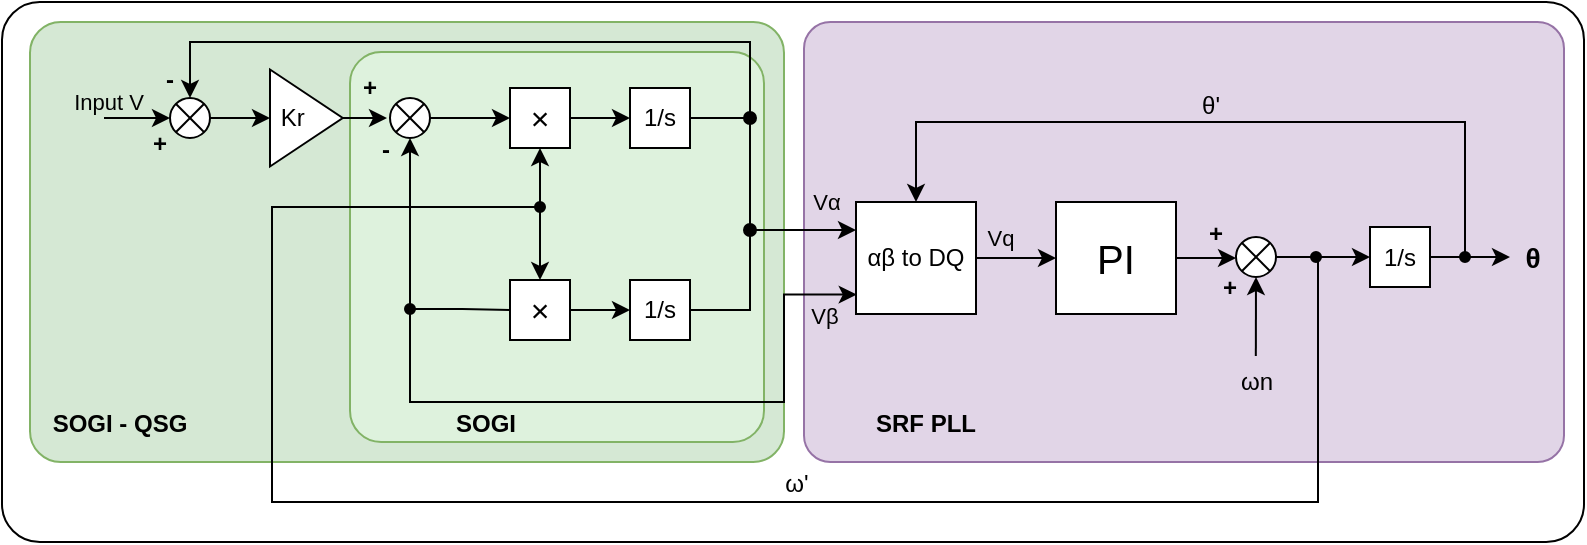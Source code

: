 <mxfile version="26.0.4">
  <diagram name="Page-1" id="UY-ePDJ8zn8wCsXpelpY">
    <mxGraphModel dx="2708" dy="634" grid="1" gridSize="10" guides="1" tooltips="1" connect="1" arrows="1" fold="1" page="1" pageScale="1" pageWidth="827" pageHeight="1169" math="0" shadow="0">
      <root>
        <mxCell id="0" />
        <mxCell id="1" parent="0" />
        <mxCell id="qQRVSBOoOYFu80DwUX75-83" value="" style="rounded=1;whiteSpace=wrap;html=1;arcSize=7;" parent="1" vertex="1">
          <mxGeometry x="-1630" y="570" width="791" height="270" as="geometry" />
        </mxCell>
        <mxCell id="qQRVSBOoOYFu80DwUX75-79" value="" style="rounded=1;whiteSpace=wrap;html=1;fillColor=#e1d5e7;strokeColor=#9673a6;arcSize=6;" parent="1" vertex="1">
          <mxGeometry x="-1229" y="580" width="380" height="220" as="geometry" />
        </mxCell>
        <mxCell id="qQRVSBOoOYFu80DwUX75-77" value="" style="rounded=1;whiteSpace=wrap;html=1;fillColor=#d5e8d4;strokeColor=#82b366;arcSize=7;" parent="1" vertex="1">
          <mxGeometry x="-1616" y="580" width="377" height="220" as="geometry" />
        </mxCell>
        <mxCell id="qQRVSBOoOYFu80DwUX75-76" value="" style="rounded=1;whiteSpace=wrap;html=1;fillColor=#DEF2DD;strokeColor=#82b366;arcSize=8;" parent="1" vertex="1">
          <mxGeometry x="-1456" y="595" width="207" height="195" as="geometry" />
        </mxCell>
        <mxCell id="qQRVSBOoOYFu80DwUX75-2" value="" style="edgeStyle=none;rounded=0;orthogonalLoop=1;jettySize=auto;html=1;" parent="1" source="qQRVSBOoOYFu80DwUX75-6" edge="1">
          <mxGeometry relative="1" as="geometry">
            <mxPoint x="-1496" y="628" as="targetPoint" />
          </mxGeometry>
        </mxCell>
        <mxCell id="qQRVSBOoOYFu80DwUX75-3" style="edgeStyle=none;rounded=0;orthogonalLoop=1;jettySize=auto;html=1;entryX=0;entryY=0.5;entryDx=0;entryDy=0;" parent="1" target="qQRVSBOoOYFu80DwUX75-6" edge="1">
          <mxGeometry relative="1" as="geometry">
            <mxPoint x="-1579" y="628" as="sourcePoint" />
          </mxGeometry>
        </mxCell>
        <mxCell id="qQRVSBOoOYFu80DwUX75-4" value="Input V" style="edgeLabel;html=1;align=center;verticalAlign=middle;resizable=0;points=[];labelBackgroundColor=none;" parent="qQRVSBOoOYFu80DwUX75-3" connectable="0" vertex="1">
          <mxGeometry x="-0.344" relative="1" as="geometry">
            <mxPoint x="-9" y="-8" as="offset" />
          </mxGeometry>
        </mxCell>
        <mxCell id="qQRVSBOoOYFu80DwUX75-6" value="" style="shape=sumEllipse;perimeter=ellipsePerimeter;whiteSpace=wrap;html=1;backgroundOutline=1;" parent="1" vertex="1">
          <mxGeometry x="-1546" y="618" width="20" height="20" as="geometry" />
        </mxCell>
        <mxCell id="qQRVSBOoOYFu80DwUX75-15" style="edgeStyle=orthogonalEdgeStyle;rounded=0;orthogonalLoop=1;jettySize=auto;html=1;exitX=1;exitY=0.5;exitDx=0;exitDy=0;entryX=0;entryY=0.5;entryDx=0;entryDy=0;" parent="1" source="qQRVSBOoOYFu80DwUX75-10" target="qQRVSBOoOYFu80DwUX75-12" edge="1">
          <mxGeometry relative="1" as="geometry" />
        </mxCell>
        <mxCell id="qQRVSBOoOYFu80DwUX75-86" value="Vq" style="edgeLabel;html=1;align=center;verticalAlign=middle;resizable=0;points=[];labelBackgroundColor=none;" parent="qQRVSBOoOYFu80DwUX75-15" vertex="1" connectable="0">
          <mxGeometry x="-0.357" relative="1" as="geometry">
            <mxPoint x="-1" y="-10" as="offset" />
          </mxGeometry>
        </mxCell>
        <mxCell id="qQRVSBOoOYFu80DwUX75-44" style="edgeStyle=orthogonalEdgeStyle;rounded=0;orthogonalLoop=1;jettySize=auto;html=1;entryX=0;entryY=0.25;entryDx=0;entryDy=0;startArrow=oval;startFill=1;" parent="1" target="qQRVSBOoOYFu80DwUX75-10" edge="1">
          <mxGeometry relative="1" as="geometry">
            <mxPoint x="-1256" y="684" as="sourcePoint" />
            <Array as="points">
              <mxPoint x="-1256" y="684" />
            </Array>
          </mxGeometry>
        </mxCell>
        <mxCell id="qQRVSBOoOYFu80DwUX75-87" value="Vα" style="edgeLabel;html=1;align=center;verticalAlign=middle;resizable=0;points=[];labelBackgroundColor=none;" parent="qQRVSBOoOYFu80DwUX75-44" vertex="1" connectable="0">
          <mxGeometry x="0.105" y="-2" relative="1" as="geometry">
            <mxPoint x="8" y="-16" as="offset" />
          </mxGeometry>
        </mxCell>
        <mxCell id="qQRVSBOoOYFu80DwUX75-10" value="αβ to DQ" style="whiteSpace=wrap;html=1;" parent="1" vertex="1">
          <mxGeometry x="-1203" y="670" width="60" height="56" as="geometry" />
        </mxCell>
        <mxCell id="qQRVSBOoOYFu80DwUX75-12" value="&lt;font style=&quot;font-size: 20px;&quot;&gt;PI&lt;/font&gt;" style="whiteSpace=wrap;html=1;" parent="1" vertex="1">
          <mxGeometry x="-1103" y="670" width="60" height="56" as="geometry" />
        </mxCell>
        <mxCell id="qQRVSBOoOYFu80DwUX75-17" style="edgeStyle=orthogonalEdgeStyle;rounded=0;orthogonalLoop=1;jettySize=auto;html=1;exitX=1;exitY=0.5;exitDx=0;exitDy=0;entryX=-0.073;entryY=0.533;entryDx=0;entryDy=0;entryPerimeter=0;" parent="1" source="qQRVSBOoOYFu80DwUX75-16" target="qQRVSBOoOYFu80DwUX75-29" edge="1">
          <mxGeometry relative="1" as="geometry">
            <mxPoint x="-1426" y="628" as="targetPoint" />
          </mxGeometry>
        </mxCell>
        <mxCell id="qQRVSBOoOYFu80DwUX75-16" value="&amp;nbsp;Kr" style="triangle;whiteSpace=wrap;html=1;align=left;labelPosition=center;verticalLabelPosition=middle;verticalAlign=middle;" parent="1" vertex="1">
          <mxGeometry x="-1496" y="603.75" width="36.38" height="48.5" as="geometry" />
        </mxCell>
        <mxCell id="qQRVSBOoOYFu80DwUX75-36" value="" style="edgeStyle=orthogonalEdgeStyle;rounded=0;orthogonalLoop=1;jettySize=auto;html=1;" parent="1" source="qQRVSBOoOYFu80DwUX75-20" target="qQRVSBOoOYFu80DwUX75-24" edge="1">
          <mxGeometry relative="1" as="geometry" />
        </mxCell>
        <mxCell id="qQRVSBOoOYFu80DwUX75-20" value="&lt;font style=&quot;font-size: 16px;&quot;&gt;×&lt;/font&gt;" style="whiteSpace=wrap;html=1;" parent="1" vertex="1">
          <mxGeometry x="-1376" y="613" width="30" height="30" as="geometry" />
        </mxCell>
        <mxCell id="qQRVSBOoOYFu80DwUX75-31" style="edgeStyle=orthogonalEdgeStyle;rounded=0;orthogonalLoop=1;jettySize=auto;html=1;exitX=0.5;exitY=0;exitDx=0;exitDy=0;entryX=0.5;entryY=1;entryDx=0;entryDy=0;startArrow=none;startFill=0;" parent="1" source="qQRVSBOoOYFu80DwUX75-51" target="qQRVSBOoOYFu80DwUX75-20" edge="1">
          <mxGeometry relative="1" as="geometry" />
        </mxCell>
        <mxCell id="qQRVSBOoOYFu80DwUX75-37" value="" style="edgeStyle=orthogonalEdgeStyle;rounded=0;orthogonalLoop=1;jettySize=auto;html=1;" parent="1" source="qQRVSBOoOYFu80DwUX75-21" target="qQRVSBOoOYFu80DwUX75-35" edge="1">
          <mxGeometry relative="1" as="geometry" />
        </mxCell>
        <mxCell id="qQRVSBOoOYFu80DwUX75-21" value="&lt;font style=&quot;font-size: 16px;&quot;&gt;×&lt;/font&gt;" style="whiteSpace=wrap;html=1;" parent="1" vertex="1">
          <mxGeometry x="-1376" y="709" width="30" height="30" as="geometry" />
        </mxCell>
        <mxCell id="qQRVSBOoOYFu80DwUX75-23" value="" style="edgeStyle=orthogonalEdgeStyle;rounded=0;orthogonalLoop=1;jettySize=auto;html=1;exitX=1;exitY=0.5;exitDx=0;exitDy=0;" parent="1" source="qQRVSBOoOYFu80DwUX75-12" target="qQRVSBOoOYFu80DwUX75-11" edge="1">
          <mxGeometry relative="1" as="geometry">
            <mxPoint x="-983" y="698.147" as="targetPoint" />
            <mxPoint x="-1053" y="698.5" as="sourcePoint" />
            <Array as="points">
              <mxPoint x="-1013" y="698.5" />
            </Array>
          </mxGeometry>
        </mxCell>
        <mxCell id="qQRVSBOoOYFu80DwUX75-27" style="edgeStyle=orthogonalEdgeStyle;rounded=0;orthogonalLoop=1;jettySize=auto;html=1;exitX=1;exitY=0.5;exitDx=0;exitDy=0;entryX=0;entryY=0.5;entryDx=0;entryDy=0;" parent="1" source="qQRVSBOoOYFu80DwUX75-47" target="qQRVSBOoOYFu80DwUX75-25" edge="1">
          <mxGeometry relative="1" as="geometry" />
        </mxCell>
        <mxCell id="qQRVSBOoOYFu80DwUX75-33" style="edgeStyle=orthogonalEdgeStyle;rounded=0;orthogonalLoop=1;jettySize=auto;html=1;exitX=0.5;exitY=1;exitDx=0;exitDy=0;entryX=0.5;entryY=1;entryDx=0;entryDy=0;" parent="1" target="qQRVSBOoOYFu80DwUX75-11" edge="1">
          <mxGeometry relative="1" as="geometry">
            <mxPoint x="-1003.083" y="747" as="sourcePoint" />
          </mxGeometry>
        </mxCell>
        <mxCell id="qQRVSBOoOYFu80DwUX75-34" value="ωn" style="edgeLabel;html=1;align=center;verticalAlign=middle;resizable=0;points=[];labelBackgroundColor=none;fontSize=12;" parent="qQRVSBOoOYFu80DwUX75-33" vertex="1" connectable="0">
          <mxGeometry x="-0.903" relative="1" as="geometry">
            <mxPoint y="15" as="offset" />
          </mxGeometry>
        </mxCell>
        <mxCell id="qQRVSBOoOYFu80DwUX75-11" value="" style="shape=sumEllipse;perimeter=ellipsePerimeter;whiteSpace=wrap;html=1;backgroundOutline=1;" parent="1" vertex="1">
          <mxGeometry x="-1013" y="687.5" width="20" height="20" as="geometry" />
        </mxCell>
        <mxCell id="qQRVSBOoOYFu80DwUX75-39" style="edgeStyle=orthogonalEdgeStyle;rounded=0;orthogonalLoop=1;jettySize=auto;html=1;exitX=1;exitY=0.5;exitDx=0;exitDy=0;endArrow=oval;endFill=1;" parent="1" source="qQRVSBOoOYFu80DwUX75-24" edge="1">
          <mxGeometry relative="1" as="geometry">
            <mxPoint x="-1256" y="628" as="targetPoint" />
          </mxGeometry>
        </mxCell>
        <mxCell id="qQRVSBOoOYFu80DwUX75-24" value="1/s" style="whiteSpace=wrap;html=1;" parent="1" vertex="1">
          <mxGeometry x="-1316" y="613" width="30" height="30" as="geometry" />
        </mxCell>
        <mxCell id="qQRVSBOoOYFu80DwUX75-63" style="edgeStyle=orthogonalEdgeStyle;rounded=0;orthogonalLoop=1;jettySize=auto;html=1;exitX=1;exitY=0.5;exitDx=0;exitDy=0;entryX=0;entryY=0.5;entryDx=0;entryDy=0;endArrow=none;endFill=0;" parent="1" source="qQRVSBOoOYFu80DwUX75-25" target="qQRVSBOoOYFu80DwUX75-59" edge="1">
          <mxGeometry relative="1" as="geometry" />
        </mxCell>
        <mxCell id="qQRVSBOoOYFu80DwUX75-25" value="1/s" style="whiteSpace=wrap;html=1;" parent="1" vertex="1">
          <mxGeometry x="-946" y="682.5" width="30" height="30" as="geometry" />
        </mxCell>
        <mxCell id="qQRVSBOoOYFu80DwUX75-30" style="edgeStyle=orthogonalEdgeStyle;rounded=0;orthogonalLoop=1;jettySize=auto;html=1;exitX=1;exitY=0.5;exitDx=0;exitDy=0;entryX=0;entryY=0.5;entryDx=0;entryDy=0;" parent="1" source="qQRVSBOoOYFu80DwUX75-29" target="qQRVSBOoOYFu80DwUX75-20" edge="1">
          <mxGeometry relative="1" as="geometry" />
        </mxCell>
        <mxCell id="qQRVSBOoOYFu80DwUX75-29" value="" style="shape=sumEllipse;perimeter=ellipsePerimeter;whiteSpace=wrap;html=1;backgroundOutline=1;" parent="1" vertex="1">
          <mxGeometry x="-1436" y="618" width="20" height="20" as="geometry" />
        </mxCell>
        <mxCell id="qQRVSBOoOYFu80DwUX75-38" style="edgeStyle=orthogonalEdgeStyle;rounded=0;orthogonalLoop=1;jettySize=auto;html=1;exitX=1;exitY=0.5;exitDx=0;exitDy=0;entryX=0.5;entryY=0;entryDx=0;entryDy=0;" parent="1" source="qQRVSBOoOYFu80DwUX75-35" target="qQRVSBOoOYFu80DwUX75-6" edge="1">
          <mxGeometry relative="1" as="geometry">
            <mxPoint x="-1266" y="600" as="targetPoint" />
            <Array as="points">
              <mxPoint x="-1256" y="724" />
              <mxPoint x="-1256" y="590" />
              <mxPoint x="-1536" y="590" />
            </Array>
          </mxGeometry>
        </mxCell>
        <mxCell id="qQRVSBOoOYFu80DwUX75-35" value="1/s" style="whiteSpace=wrap;html=1;" parent="1" vertex="1">
          <mxGeometry x="-1316" y="709" width="30" height="30" as="geometry" />
        </mxCell>
        <mxCell id="qQRVSBOoOYFu80DwUX75-48" value="" style="edgeStyle=orthogonalEdgeStyle;rounded=0;orthogonalLoop=1;jettySize=auto;html=1;exitX=1;exitY=0.5;exitDx=0;exitDy=0;entryX=0;entryY=0.5;entryDx=0;entryDy=0;endArrow=none;endFill=0;" parent="1" source="qQRVSBOoOYFu80DwUX75-11" target="qQRVSBOoOYFu80DwUX75-47" edge="1">
          <mxGeometry relative="1" as="geometry">
            <mxPoint x="-993" y="698" as="sourcePoint" />
            <mxPoint x="-956" y="698" as="targetPoint" />
          </mxGeometry>
        </mxCell>
        <mxCell id="qQRVSBOoOYFu80DwUX75-49" style="edgeStyle=orthogonalEdgeStyle;rounded=0;orthogonalLoop=1;jettySize=auto;html=1;exitX=0.5;exitY=1;exitDx=0;exitDy=0;endArrow=none;endFill=0;entryX=0;entryY=0.5;entryDx=0;entryDy=0;" parent="1" edge="1">
          <mxGeometry relative="1" as="geometry">
            <mxPoint x="-1362.5" y="672.5" as="targetPoint" />
            <mxPoint x="-972" y="700" as="sourcePoint" />
            <Array as="points">
              <mxPoint x="-972" y="820" />
              <mxPoint x="-1495" y="820" />
              <mxPoint x="-1495" y="673" />
            </Array>
          </mxGeometry>
        </mxCell>
        <mxCell id="qQRVSBOoOYFu80DwUX75-85" value="ω&#39;" style="edgeLabel;html=1;align=center;verticalAlign=middle;resizable=0;points=[];fontSize=12;" parent="qQRVSBOoOYFu80DwUX75-49" vertex="1" connectable="0">
          <mxGeometry x="-0.184" y="-2" relative="1" as="geometry">
            <mxPoint x="-5" y="-7" as="offset" />
          </mxGeometry>
        </mxCell>
        <mxCell id="qQRVSBOoOYFu80DwUX75-47" value="" style="ellipse;whiteSpace=wrap;html=1;aspect=fixed;fillColor=#000000;" parent="1" vertex="1">
          <mxGeometry x="-975.5" y="695" width="5" height="5" as="geometry" />
        </mxCell>
        <mxCell id="qQRVSBOoOYFu80DwUX75-52" value="" style="edgeStyle=orthogonalEdgeStyle;rounded=0;orthogonalLoop=1;jettySize=auto;html=1;exitX=0.5;exitY=0;exitDx=0;exitDy=0;entryX=0.5;entryY=1;entryDx=0;entryDy=0;startArrow=classic;startFill=1;endArrow=none;endFill=0;" parent="1" source="qQRVSBOoOYFu80DwUX75-21" target="qQRVSBOoOYFu80DwUX75-51" edge="1">
          <mxGeometry relative="1" as="geometry">
            <mxPoint x="-1361" y="709" as="sourcePoint" />
            <mxPoint x="-1361" y="643" as="targetPoint" />
          </mxGeometry>
        </mxCell>
        <mxCell id="qQRVSBOoOYFu80DwUX75-51" value="" style="ellipse;whiteSpace=wrap;html=1;aspect=fixed;fillColor=#000000;" parent="1" vertex="1">
          <mxGeometry x="-1363.5" y="670" width="5" height="5" as="geometry" />
        </mxCell>
        <mxCell id="qQRVSBOoOYFu80DwUX75-55" style="edgeStyle=orthogonalEdgeStyle;rounded=0;orthogonalLoop=1;jettySize=auto;html=1;exitX=0.5;exitY=0;exitDx=0;exitDy=0;entryX=0.5;entryY=1;entryDx=0;entryDy=0;" parent="1" source="qQRVSBOoOYFu80DwUX75-53" target="qQRVSBOoOYFu80DwUX75-29" edge="1">
          <mxGeometry relative="1" as="geometry" />
        </mxCell>
        <mxCell id="qQRVSBOoOYFu80DwUX75-57" style="edgeStyle=orthogonalEdgeStyle;rounded=0;orthogonalLoop=1;jettySize=auto;html=1;exitX=1;exitY=0.5;exitDx=0;exitDy=0;entryX=0;entryY=0.5;entryDx=0;entryDy=0;endArrow=none;endFill=0;" parent="1" source="qQRVSBOoOYFu80DwUX75-53" target="qQRVSBOoOYFu80DwUX75-21" edge="1">
          <mxGeometry relative="1" as="geometry" />
        </mxCell>
        <mxCell id="qQRVSBOoOYFu80DwUX75-53" value="" style="ellipse;whiteSpace=wrap;html=1;aspect=fixed;fillColor=#000000;" parent="1" vertex="1">
          <mxGeometry x="-1428.5" y="721" width="5" height="5" as="geometry" />
        </mxCell>
        <mxCell id="qQRVSBOoOYFu80DwUX75-58" style="edgeStyle=orthogonalEdgeStyle;rounded=0;orthogonalLoop=1;jettySize=auto;html=1;exitX=0.5;exitY=1;exitDx=0;exitDy=0;entryX=0.006;entryY=0.827;entryDx=0;entryDy=0;entryPerimeter=0;" parent="1" source="qQRVSBOoOYFu80DwUX75-53" target="qQRVSBOoOYFu80DwUX75-10" edge="1">
          <mxGeometry relative="1" as="geometry">
            <Array as="points">
              <mxPoint x="-1426" y="770" />
              <mxPoint x="-1239" y="770" />
              <mxPoint x="-1239" y="716" />
            </Array>
          </mxGeometry>
        </mxCell>
        <mxCell id="qQRVSBOoOYFu80DwUX75-88" value="Vβ" style="edgeLabel;html=1;align=center;verticalAlign=middle;resizable=0;points=[];labelBackgroundColor=none;" parent="qQRVSBOoOYFu80DwUX75-58" vertex="1" connectable="0">
          <mxGeometry x="0.861" relative="1" as="geometry">
            <mxPoint x="6" y="10" as="offset" />
          </mxGeometry>
        </mxCell>
        <mxCell id="qQRVSBOoOYFu80DwUX75-64" style="edgeStyle=orthogonalEdgeStyle;rounded=0;orthogonalLoop=1;jettySize=auto;html=1;exitX=1;exitY=0.5;exitDx=0;exitDy=0;" parent="1" source="qQRVSBOoOYFu80DwUX75-59" edge="1">
          <mxGeometry relative="1" as="geometry">
            <mxPoint x="-876" y="697.556" as="targetPoint" />
          </mxGeometry>
        </mxCell>
        <mxCell id="qQRVSBOoOYFu80DwUX75-65" value="θ" style="edgeLabel;html=1;align=center;verticalAlign=middle;resizable=0;points=[];labelBackgroundColor=none;fontStyle=1;fontSize=14;" parent="qQRVSBOoOYFu80DwUX75-64" vertex="1" connectable="0">
          <mxGeometry x="0.81" y="-1" relative="1" as="geometry">
            <mxPoint x="13" y="-1" as="offset" />
          </mxGeometry>
        </mxCell>
        <mxCell id="qQRVSBOoOYFu80DwUX75-66" style="edgeStyle=orthogonalEdgeStyle;rounded=0;orthogonalLoop=1;jettySize=auto;html=1;entryX=0.5;entryY=0;entryDx=0;entryDy=0;" parent="1" source="qQRVSBOoOYFu80DwUX75-59" target="qQRVSBOoOYFu80DwUX75-10" edge="1">
          <mxGeometry relative="1" as="geometry">
            <mxPoint x="-898.5" y="670.0" as="targetPoint" />
            <Array as="points">
              <mxPoint x="-898" y="630" />
              <mxPoint x="-1173" y="630" />
            </Array>
          </mxGeometry>
        </mxCell>
        <mxCell id="qQRVSBOoOYFu80DwUX75-68" value="θ&#39;" style="edgeLabel;html=1;align=center;verticalAlign=middle;resizable=0;points=[];labelBackgroundColor=none;fontSize=12;" parent="qQRVSBOoOYFu80DwUX75-66" vertex="1" connectable="0">
          <mxGeometry x="-0.228" y="1" relative="1" as="geometry">
            <mxPoint x="-46" y="-9" as="offset" />
          </mxGeometry>
        </mxCell>
        <mxCell id="qQRVSBOoOYFu80DwUX75-59" value="" style="ellipse;whiteSpace=wrap;html=1;aspect=fixed;fillColor=#000000;" parent="1" vertex="1">
          <mxGeometry x="-901" y="695" width="5" height="5" as="geometry" />
        </mxCell>
        <mxCell id="qQRVSBOoOYFu80DwUX75-69" value="+" style="text;html=1;align=center;verticalAlign=middle;whiteSpace=wrap;rounded=0;fontStyle=1" parent="1" vertex="1">
          <mxGeometry x="-1561" y="632.5" width="20" height="17.75" as="geometry" />
        </mxCell>
        <mxCell id="qQRVSBOoOYFu80DwUX75-70" value="-" style="text;html=1;align=center;verticalAlign=middle;whiteSpace=wrap;rounded=0;fontStyle=1" parent="1" vertex="1">
          <mxGeometry x="-1556" y="600.25" width="20" height="17.75" as="geometry" />
        </mxCell>
        <mxCell id="qQRVSBOoOYFu80DwUX75-71" value="+" style="text;html=1;align=center;verticalAlign=middle;whiteSpace=wrap;rounded=0;fontStyle=1" parent="1" vertex="1">
          <mxGeometry x="-1456" y="603.75" width="20" height="17.75" as="geometry" />
        </mxCell>
        <mxCell id="qQRVSBOoOYFu80DwUX75-72" value="-" style="text;html=1;align=center;verticalAlign=middle;whiteSpace=wrap;rounded=0;fontStyle=1" parent="1" vertex="1">
          <mxGeometry x="-1448.5" y="635" width="20" height="17.75" as="geometry" />
        </mxCell>
        <mxCell id="qQRVSBOoOYFu80DwUX75-73" value="+" style="text;html=1;align=center;verticalAlign=middle;whiteSpace=wrap;rounded=0;fontStyle=1" parent="1" vertex="1">
          <mxGeometry x="-1033" y="677.25" width="20" height="17.75" as="geometry" />
        </mxCell>
        <mxCell id="qQRVSBOoOYFu80DwUX75-74" value="+" style="text;html=1;align=center;verticalAlign=middle;whiteSpace=wrap;rounded=0;fontStyle=1" parent="1" vertex="1">
          <mxGeometry x="-1026" y="704.5" width="20" height="17.75" as="geometry" />
        </mxCell>
        <mxCell id="qQRVSBOoOYFu80DwUX75-80" value="SOGI - QSG" style="text;html=1;align=center;verticalAlign=middle;whiteSpace=wrap;rounded=0;fontStyle=1" parent="1" vertex="1">
          <mxGeometry x="-1606" y="772.25" width="70" height="17.75" as="geometry" />
        </mxCell>
        <mxCell id="qQRVSBOoOYFu80DwUX75-81" value="SRF PLL" style="text;html=1;align=center;verticalAlign=middle;whiteSpace=wrap;rounded=0;fontStyle=1" parent="1" vertex="1">
          <mxGeometry x="-1203" y="772.25" width="70" height="17.75" as="geometry" />
        </mxCell>
        <mxCell id="qQRVSBOoOYFu80DwUX75-82" value="SOGI" style="text;html=1;align=center;verticalAlign=middle;whiteSpace=wrap;rounded=0;fontStyle=1" parent="1" vertex="1">
          <mxGeometry x="-1423.5" y="772.25" width="70" height="17.75" as="geometry" />
        </mxCell>
      </root>
    </mxGraphModel>
  </diagram>
</mxfile>
